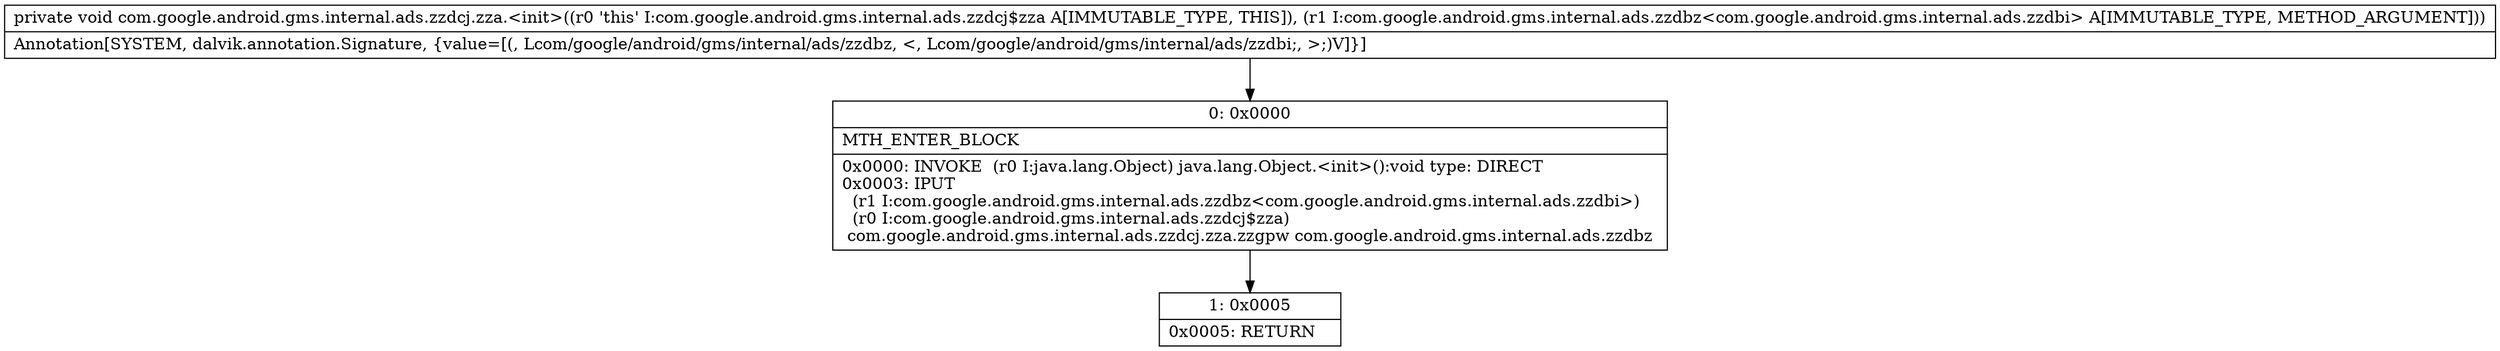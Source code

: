 digraph "CFG forcom.google.android.gms.internal.ads.zzdcj.zza.\<init\>(Lcom\/google\/android\/gms\/internal\/ads\/zzdbz;)V" {
Node_0 [shape=record,label="{0\:\ 0x0000|MTH_ENTER_BLOCK\l|0x0000: INVOKE  (r0 I:java.lang.Object) java.lang.Object.\<init\>():void type: DIRECT \l0x0003: IPUT  \l  (r1 I:com.google.android.gms.internal.ads.zzdbz\<com.google.android.gms.internal.ads.zzdbi\>)\l  (r0 I:com.google.android.gms.internal.ads.zzdcj$zza)\l com.google.android.gms.internal.ads.zzdcj.zza.zzgpw com.google.android.gms.internal.ads.zzdbz \l}"];
Node_1 [shape=record,label="{1\:\ 0x0005|0x0005: RETURN   \l}"];
MethodNode[shape=record,label="{private void com.google.android.gms.internal.ads.zzdcj.zza.\<init\>((r0 'this' I:com.google.android.gms.internal.ads.zzdcj$zza A[IMMUTABLE_TYPE, THIS]), (r1 I:com.google.android.gms.internal.ads.zzdbz\<com.google.android.gms.internal.ads.zzdbi\> A[IMMUTABLE_TYPE, METHOD_ARGUMENT]))  | Annotation[SYSTEM, dalvik.annotation.Signature, \{value=[(, Lcom\/google\/android\/gms\/internal\/ads\/zzdbz, \<, Lcom\/google\/android\/gms\/internal\/ads\/zzdbi;, \>;)V]\}]\l}"];
MethodNode -> Node_0;
Node_0 -> Node_1;
}

